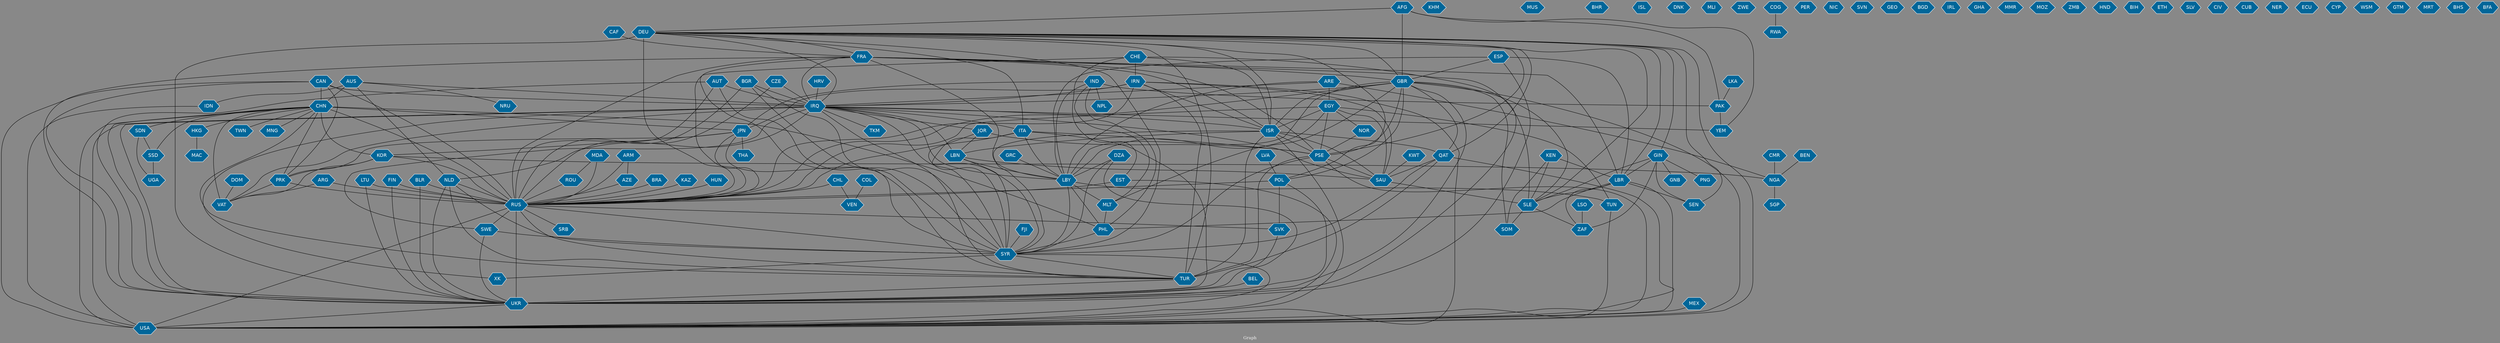 // Countries together in item graph
graph {
	graph [bgcolor="#888888" fontcolor=white fontsize=12 label="Graph" outputorder=edgesfirst overlap=prism]
	node [color=white fillcolor="#006699" fontcolor=white fontname=Helvetica shape=hexagon style=filled]
	edge [arrowhead=open color=black fontcolor=white fontname=Courier fontsize=12]
		ISR [label=ISR]
		PSE [label=PSE]
		UKR [label=UKR]
		USA [label=USA]
		IRQ [label=IRQ]
		RUS [label=RUS]
		CHN [label=CHN]
		JOR [label=JOR]
		LBN [label=LBN]
		TUR [label=TUR]
		IRN [label=IRN]
		JPN [label=JPN]
		SAU [label=SAU]
		SLE [label=SLE]
		BRA [label=BRA]
		DEU [label=DEU]
		ESP [label=ESP]
		ARG [label=ARG]
		LBR [label=LBR]
		KHM [label=KHM]
		MUS [label=MUS]
		IND [label=IND]
		SYR [label=SYR]
		SWE [label=SWE]
		TUN [label=TUN]
		AUT [label=AUT]
		LBY [label=LBY]
		EGY [label=EGY]
		BHR [label=BHR]
		IDN [label=IDN]
		THA [label=THA]
		CAN [label=CAN]
		ISL [label=ISL]
		GBR [label=GBR]
		SRB [label=SRB]
		PAK [label=PAK]
		VAT [label=VAT]
		AFG [label=AFG]
		FRA [label=FRA]
		POL [label=POL]
		ARE [label=ARE]
		BEN [label=BEN]
		NGA [label=NGA]
		ITA [label=ITA]
		NOR [label=NOR]
		DNK [label=DNK]
		YEM [label=YEM]
		KWT [label=KWT]
		LKA [label=LKA]
		HKG [label=HKG]
		SOM [label=SOM]
		BGR [label=BGR]
		CHE [label=CHE]
		LSO [label=LSO]
		SVK [label=SVK]
		PRK [label=PRK]
		CZE [label=CZE]
		BEL [label=BEL]
		SSD [label=SSD]
		SDN [label=SDN]
		ZAF [label=ZAF]
		KEN [label=KEN]
		ROU [label=ROU]
		AUS [label=AUS]
		MLI [label=MLI]
		UGA [label=UGA]
		ZWE [label=ZWE]
		KOR [label=KOR]
		GIN [label=GIN]
		MEX [label=MEX]
		PNG [label=PNG]
		CMR [label=CMR]
		COL [label=COL]
		SGP [label=SGP]
		COG [label=COG]
		LTU [label=LTU]
		PHL [label=PHL]
		TWN [label=TWN]
		HRV [label=HRV]
		SEN [label=SEN]
		FIN [label=FIN]
		PER [label=PER]
		NIC [label=NIC]
		VEN [label=VEN]
		NLD [label=NLD]
		SVN [label=SVN]
		GEO [label=GEO]
		BGD [label=BGD]
		NPL [label=NPL]
		CHL [label=CHL]
		ARM [label=ARM]
		AZE [label=AZE]
		KAZ [label=KAZ]
		BLR [label=BLR]
		IRL [label=IRL]
		QAT [label=QAT]
		GHA [label=GHA]
		RWA [label=RWA]
		CAF [label=CAF]
		MMR [label=MMR]
		MOZ [label=MOZ]
		FJI [label=FJI]
		GRC [label=GRC]
		DOM [label=DOM]
		EST [label=EST]
		ZMB [label=ZMB]
		MAC [label=MAC]
		HND [label=HND]
		MLT [label=MLT]
		MNG [label=MNG]
		BIH [label=BIH]
		ETH [label=ETH]
		SLV [label=SLV]
		XK [label=XK]
		GNB [label=GNB]
		CIV [label=CIV]
		CUB [label=CUB]
		NER [label=NER]
		HUN [label=HUN]
		ECU [label=ECU]
		CYP [label=CYP]
		MDA [label=MDA]
		WSM [label=WSM]
		DZA [label=DZA]
		NRU [label=NRU]
		GTM [label=GTM]
		TKM [label=TKM]
		MRT [label=MRT]
		LVA [label=LVA]
		BHS [label=BHS]
		BFA [label=BFA]
			DEU -- ITA [weight=1]
			GBR -- MLT [weight=1]
			SYR -- TUR [weight=1]
			GRC -- LBY [weight=1]
			CHE -- RUS [weight=9]
			LTU -- RUS [weight=5]
			IND -- LBY [weight=1]
			DEU -- POL [weight=1]
			ARE -- NGA [weight=2]
			GBR -- POL [weight=1]
			CAN -- USA [weight=1]
			DEU -- FRA [weight=5]
			BRA -- RUS [weight=1]
			COG -- RWA [weight=1]
			IRQ -- XK [weight=1]
			RUS -- TUR [weight=4]
			CHN -- TUR [weight=1]
			IND -- JPN [weight=3]
			LBY -- TUN [weight=3]
			CHN -- VAT [weight=5]
			DEU -- SLE [weight=1]
			IRQ -- ISR [weight=1]
			EGY -- TUN [weight=3]
			AFG -- GBR [weight=2]
			JOR -- SYR [weight=1]
			IRQ -- LBN [weight=1]
			NLD -- TUR [weight=1]
			DEU -- GBR [weight=2]
			IND -- PAK [weight=5]
			KOR -- RUS [weight=1]
			ARG -- RUS [weight=1]
			CAN -- RUS [weight=2]
			ARG -- VAT [weight=1]
			KOR -- VAT [weight=8]
			KOR -- NGA [weight=1]
			IRN -- ISR [weight=1]
			ITA -- UKR [weight=3]
			MLT -- PHL [weight=1]
			GBR -- RUS [weight=4]
			LBR -- USA [weight=2]
			CHN -- PRK [weight=6]
			GBR -- PSE [weight=6]
			SDN -- SSD [weight=14]
			SSD -- UGA [weight=1]
			EST -- RUS [weight=1]
			DEU -- LBR [weight=1]
			ARE -- EGY [weight=3]
			GIN -- SEN [weight=3]
			QAT -- TUR [weight=2]
			DEU -- SYR [weight=2]
			CHN -- SDN [weight=1]
			PAK -- YEM [weight=2]
			ISR -- LBN [weight=1]
			CAF -- FRA [weight=1]
			FJI -- SYR [weight=4]
			AFG -- DEU [weight=3]
			AUT -- RUS [weight=1]
			ISR -- QAT [weight=2]
			KOR -- PRK [weight=3]
			JOR -- LBN [weight=1]
			DEU -- RUS [weight=21]
			ESP -- LBR [weight=1]
			CHN -- USA [weight=1]
			ITA -- RUS [weight=3]
			AUT -- IRQ [weight=1]
			JPN -- THA [weight=2]
			GBR -- SOM [weight=1]
			QAT -- USA [weight=1]
			EGY -- PSE [weight=37]
			ARM -- RUS [weight=1]
			LBR -- ZAF [weight=1]
			RUS -- SYR [weight=1]
			EGY -- ISR [weight=12]
			BLR -- RUS [weight=5]
			FRA -- LBY [weight=1]
			PSE -- SAU [weight=3]
			ESP -- UKR [weight=1]
			SLE -- SOM [weight=1]
			ISR -- TUR [weight=7]
			CHN -- TWN [weight=4]
			GBR -- ISR [weight=1]
			COL -- VEN [weight=2]
			GBR -- LBY [weight=2]
			NLD -- UKR [weight=1]
			GBR -- USA [weight=1]
			CAN -- CHN [weight=13]
			CHE -- ISR [weight=1]
			JPN -- PRK [weight=1]
			BLR -- UKR [weight=4]
			GBR -- SLE [weight=2]
			FRA -- SLE [weight=2]
			NLD -- RUS [weight=3]
			GBR -- QAT [weight=2]
			CHN -- JPN [weight=9]
			GIN -- SLE [weight=7]
			CHE -- UKR [weight=2]
			UKR -- USA [weight=11]
			RUS -- SRB [weight=2]
			IRQ -- SAU [weight=2]
			IRQ -- SYR [weight=6]
			LBN -- SYR [weight=15]
			ISR -- USA [weight=2]
			DEU -- SEN [weight=1]
			CHE -- EST [weight=1]
			KWT -- SAU [weight=1]
			LBN -- LBY [weight=2]
			KEN -- SOM [weight=1]
			PSE -- USA [weight=5]
			ARE -- LBY [weight=3]
			JPN -- KOR [weight=3]
			GBR -- IRQ [weight=3]
			TUN -- USA [weight=2]
			FIN -- UKR [weight=5]
			IRN -- JPN [weight=1]
			AUS -- NRU [weight=1]
			CMR -- NGA [weight=2]
			BGR -- TUR [weight=1]
			IRN -- RUS [weight=3]
			KEN -- LBR [weight=2]
			GIN -- PNG [weight=2]
			BGR -- RUS [weight=1]
			ISR -- PSE [weight=184]
			IRQ -- NLD [weight=1]
			POL -- SVK [weight=1]
			FRA -- GBR [weight=3]
			TUR -- UKR [weight=1]
			IRN -- IRQ [weight=11]
			ISR -- SAU [weight=4]
			ITA -- SYR [weight=1]
			CAN -- PRK [weight=3]
			IRQ -- UKR [weight=3]
			NOR -- PSE [weight=1]
			NLD -- SYR [weight=1]
			CHL -- VEN [weight=2]
			ARE -- IRQ [weight=1]
			LTU -- UKR [weight=3]
			PHL -- SYR [weight=4]
			CHE -- IRN [weight=4]
			DEU -- IRQ [weight=12]
			SAU -- SLE [weight=1]
			BGR -- SYR [weight=1]
			CZE -- IRQ [weight=2]
			FRA -- SYR [weight=1]
			MEX -- USA [weight=1]
			DEU -- PSE [weight=2]
			GIN -- GNB [weight=1]
			LBY -- PHL [weight=1]
			CHN -- MNG [weight=1]
			KEN -- SLE [weight=2]
			NGA -- SGP [weight=2]
			BEN -- NGA [weight=1]
			LBY -- MLT [weight=2]
			LSO -- ZAF [weight=3]
			HRV -- IRQ [weight=1]
			CHN -- PHL [weight=3]
			CHN -- UKR [weight=1]
			DZA -- SYR [weight=1]
			RUS -- UKR [weight=263]
			AUS -- IRQ [weight=1]
			FRA -- RUS [weight=6]
			IRN -- USA [weight=3]
			FRA -- PSE [weight=4]
			AFG -- YEM [weight=2]
			IRN -- TUR [weight=1]
			QAT -- SAU [weight=2]
			AUT -- UKR [weight=1]
			IRN -- SAU [weight=4]
			ESP -- GBR [weight=1]
			DEU -- QAT [weight=2]
			DZA -- LBY [weight=1]
			FRA -- LBR [weight=1]
			POL -- RUS [weight=18]
			EGY -- LBY [weight=7]
			IRQ -- LBY [weight=1]
			PRK -- VAT [weight=1]
			DZA -- UKR [weight=2]
			MDA -- ROU [weight=1]
			CHN -- KOR [weight=9]
			ARM -- AZE [weight=4]
			BEL -- UKR [weight=2]
			SDN -- UGA [weight=1]
			JOR -- PSE [weight=3]
			DEU -- ISR [weight=1]
			GIN -- ZAF [weight=1]
			GIN -- LBR [weight=5]
			ITA -- PSE [weight=1]
			LKA -- PAK [weight=3]
			SYR -- USA [weight=10]
			DEU -- UKR [weight=31]
			SWE -- SYR [weight=1]
			AZE -- RUS [weight=2]
			EGY -- SAU [weight=1]
			KAZ -- RUS [weight=1]
			PSE -- TUR [weight=9]
			LBR -- SEN [weight=1]
			ITA -- LBY [weight=1]
			ISR -- SYR [weight=4]
			EGY -- RUS [weight=2]
			AUT -- SYR [weight=1]
			IDN -- USA [weight=1]
			LBR -- PHL [weight=1]
			IRQ -- USA [weight=37]
			CAN -- UKR [weight=2]
			PSE -- SYR [weight=1]
			IRQ -- TKM [weight=1]
			HKG -- MAC [weight=1]
			FRA -- IRQ [weight=6]
			AUS -- IDN [weight=2]
			SWE -- UKR [weight=1]
			RUS -- SVK [weight=5]
			ESP -- LBY [weight=1]
			QAT -- SYR [weight=2]
			HUN -- RUS [weight=3]
			CHL -- RUS [weight=1]
			IRQ -- JOR [weight=2]
			DOM -- VAT [weight=2]
			IRQ -- YEM [weight=2]
			JPN -- SYR [weight=6]
			IND -- MLT [weight=1]
			MDA -- RUS [weight=2]
			DEU -- TUR [weight=4]
			CHN -- SSD [weight=1]
			IRQ -- SWE [weight=1]
			LBY -- SYR [weight=1]
			GBR -- UKR [weight=3]
			BGR -- IRQ [weight=1]
			IRQ -- ITA [weight=3]
			CHN -- RUS [weight=2]
			EGY -- NOR [weight=1]
			RUS -- USA [weight=14]
			SVK -- UKR [weight=2]
			JPN -- RUS [weight=8]
			DEU -- USA [weight=3]
			ROU -- RUS [weight=2]
			LBN -- SAU [weight=3]
			FIN -- RUS [weight=13]
			SLE -- ZAF [weight=1]
			LVA -- POL [weight=1]
			POL -- UKR [weight=8]
			LBR -- SLE [weight=15]
			IND -- PHL [weight=1]
			FRA -- ISR [weight=2]
			CAN -- IRQ [weight=1]
			DEU -- GIN [weight=1]
			PRK -- RUS [weight=1]
			AUS -- CHN [weight=8]
			SYR -- XK [weight=1]
			RUS -- SWE [weight=1]
			IRQ -- TUR [weight=7]
			FRA -- UKR [weight=5]
			IRQ -- VAT [weight=3]
			AFG -- PAK [weight=2]
			EST -- USA [weight=1]
			CZE -- RUS [weight=2]
			IND -- NPL [weight=4]
			AUS -- NLD [weight=2]
			CHN -- HKG [weight=5]
}